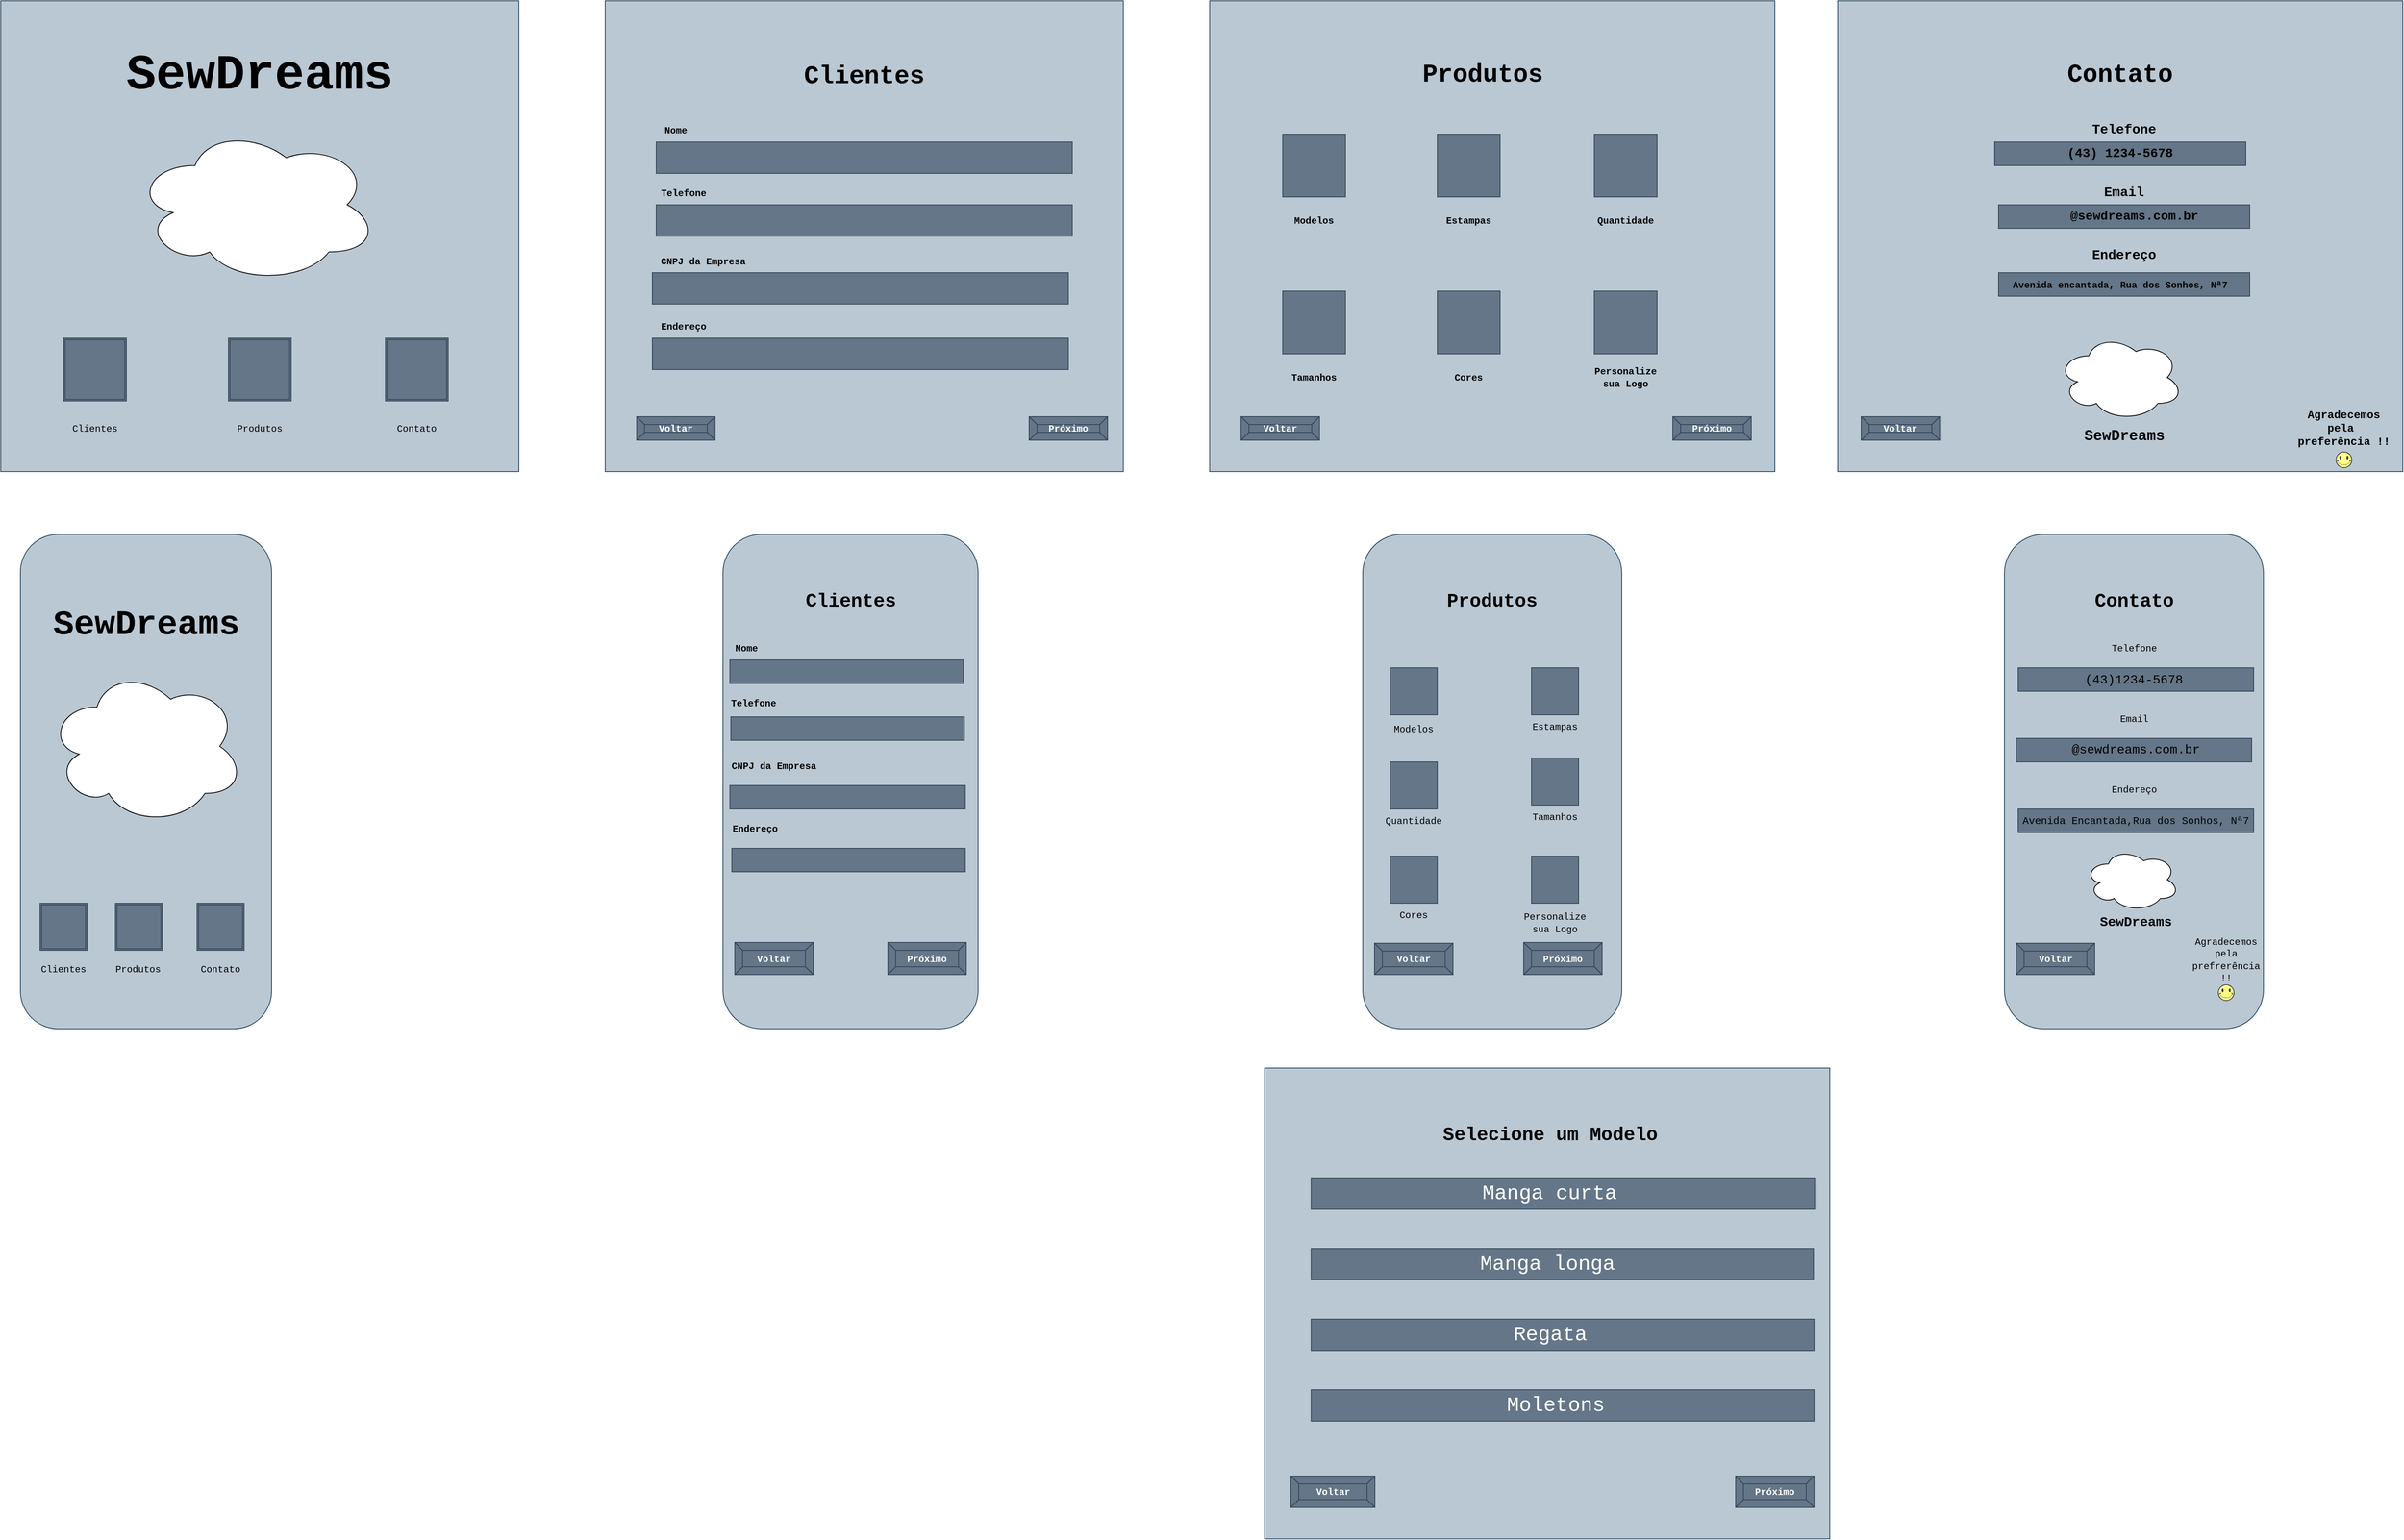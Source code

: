 <mxfile version="24.4.13" type="device">
  <diagram id="V2Eki8lrsAq_mwwm4eWt" name="Página-1">
    <mxGraphModel dx="1434" dy="772" grid="1" gridSize="10" guides="1" tooltips="1" connect="1" arrows="1" fold="1" page="1" pageScale="1" pageWidth="827" pageHeight="1169" math="0" shadow="0">
      <root>
        <mxCell id="0" />
        <mxCell id="1" parent="0" />
        <mxCell id="AgfTuFufSc-NYEQd6qqG-1" value="" style="rounded=0;whiteSpace=wrap;html=1;direction=south;fillColor=#bac8d3;strokeColor=#23445d;" parent="1" vertex="1">
          <mxGeometry x="180" width="660" height="600" as="geometry" />
        </mxCell>
        <mxCell id="AgfTuFufSc-NYEQd6qqG-2" value="" style="shape=ext;double=1;whiteSpace=wrap;html=1;aspect=fixed;fillColor=#647687;strokeColor=#314354;fontColor=#ffffff;" parent="1" vertex="1">
          <mxGeometry x="260" y="430" width="80" height="80" as="geometry" />
        </mxCell>
        <mxCell id="AgfTuFufSc-NYEQd6qqG-3" value="" style="shape=ext;double=1;whiteSpace=wrap;html=1;aspect=fixed;fillColor=#647687;strokeColor=#314354;fontColor=#ffffff;" parent="1" vertex="1">
          <mxGeometry x="470" y="430" width="80" height="80" as="geometry" />
        </mxCell>
        <mxCell id="AgfTuFufSc-NYEQd6qqG-4" value="" style="shape=ext;double=1;whiteSpace=wrap;html=1;aspect=fixed;fillColor=#647687;strokeColor=#314354;fontColor=#ffffff;" parent="1" vertex="1">
          <mxGeometry x="670" y="430" width="80" height="80" as="geometry" />
        </mxCell>
        <mxCell id="AgfTuFufSc-NYEQd6qqG-6" value="" style="shape=image;html=1;verticalLabelPosition=bottom;verticalAlign=top;imageAspect=0;image=https://cdn-icons-png.flaticon.com/128/7223/7223258.png;" parent="1" vertex="1">
          <mxGeometry x="680" y="455" width="60" height="60" as="geometry" />
        </mxCell>
        <mxCell id="AgfTuFufSc-NYEQd6qqG-8" value="" style="shape=image;html=1;verticalLabelPosition=bottom;verticalAlign=top;imageAspect=0;image=https://cdn-icons-png.flaticon.com/128/2917/2917668.png;" parent="1" vertex="1">
          <mxGeometry x="480" y="460" width="60" height="60" as="geometry" />
        </mxCell>
        <mxCell id="AgfTuFufSc-NYEQd6qqG-10" value="" style="shape=image;html=1;verticalLabelPosition=bottom;verticalAlign=top;imageAspect=0;image=https://cdn-icons-png.flaticon.com/128/3239/3239147.png;" parent="1" vertex="1">
          <mxGeometry x="270" y="450" width="60" height="60" as="geometry" />
        </mxCell>
        <mxCell id="AgfTuFufSc-NYEQd6qqG-13" value="" style="ellipse;shape=cloud;whiteSpace=wrap;html=1;" parent="1" vertex="1">
          <mxGeometry x="350" y="160" width="310" height="200" as="geometry" />
        </mxCell>
        <mxCell id="AgfTuFufSc-NYEQd6qqG-15" value="" style="shape=image;html=1;verticalLabelPosition=bottom;verticalAlign=top;imageAspect=0;image=https://cdn-icons-png.flaticon.com/128/4424/4424430.png;" parent="1" vertex="1">
          <mxGeometry x="470" y="225" width="80" height="70" as="geometry" />
        </mxCell>
        <mxCell id="AgfTuFufSc-NYEQd6qqG-16" value="&lt;font face=&quot;Courier New&quot;&gt;Contato&lt;/font&gt;" style="text;html=1;align=center;verticalAlign=middle;whiteSpace=wrap;rounded=0;" parent="1" vertex="1">
          <mxGeometry x="680" y="530" width="60" height="30" as="geometry" />
        </mxCell>
        <mxCell id="AgfTuFufSc-NYEQd6qqG-17" value="&lt;font face=&quot;Courier New&quot;&gt;Produtos&lt;/font&gt;" style="text;html=1;align=center;verticalAlign=middle;whiteSpace=wrap;rounded=0;" parent="1" vertex="1">
          <mxGeometry x="480" y="530" width="60" height="30" as="geometry" />
        </mxCell>
        <mxCell id="AgfTuFufSc-NYEQd6qqG-18" value="&lt;font face=&quot;Courier New&quot;&gt;Clientes&lt;/font&gt;" style="text;html=1;align=center;verticalAlign=middle;whiteSpace=wrap;rounded=0;" parent="1" vertex="1">
          <mxGeometry x="270" y="530" width="60" height="30" as="geometry" />
        </mxCell>
        <mxCell id="AgfTuFufSc-NYEQd6qqG-19" value="SewDreams" style="text;html=1;align=center;verticalAlign=middle;whiteSpace=wrap;rounded=0;fontFamily=Courier New;fontSize=63;fontStyle=1" parent="1" vertex="1">
          <mxGeometry x="205" y="60" width="610" height="70" as="geometry" />
        </mxCell>
        <mxCell id="AgfTuFufSc-NYEQd6qqG-20" value="&lt;h1&gt;&lt;br&gt;&lt;/h1&gt;" style="rounded=0;whiteSpace=wrap;html=1;direction=south;fillColor=#bac8d3;strokeColor=#23445d;" parent="1" vertex="1">
          <mxGeometry x="950" width="660" height="600" as="geometry" />
        </mxCell>
        <mxCell id="AgfTuFufSc-NYEQd6qqG-21" value="&lt;font face=&quot;Courier New&quot; style=&quot;font-size: 32px;&quot;&gt;&lt;span style=&quot;font-size: 32px;&quot;&gt;&lt;span style=&quot;font-size: 32px;&quot;&gt;Clientes&lt;/span&gt;&lt;/span&gt;&lt;/font&gt;" style="text;html=1;align=center;verticalAlign=middle;whiteSpace=wrap;rounded=0;fontSize=32;fontStyle=1" parent="1" vertex="1">
          <mxGeometry x="1090" y="80" width="380" height="30" as="geometry" />
        </mxCell>
        <mxCell id="AgfTuFufSc-NYEQd6qqG-24" value="" style="rounded=0;whiteSpace=wrap;html=1;fillColor=#647687;fontColor=#ffffff;strokeColor=#314354;" parent="1" vertex="1">
          <mxGeometry x="1015" y="180" width="530" height="40" as="geometry" />
        </mxCell>
        <mxCell id="AgfTuFufSc-NYEQd6qqG-25" value="" style="rounded=0;whiteSpace=wrap;html=1;fillColor=#647687;fontColor=#ffffff;strokeColor=#314354;" parent="1" vertex="1">
          <mxGeometry x="1015" y="260" width="530" height="40" as="geometry" />
        </mxCell>
        <mxCell id="AgfTuFufSc-NYEQd6qqG-26" value="" style="rounded=0;whiteSpace=wrap;html=1;fillColor=#647687;fontColor=#ffffff;strokeColor=#314354;" parent="1" vertex="1">
          <mxGeometry x="1010" y="346.5" width="530" height="40" as="geometry" />
        </mxCell>
        <mxCell id="AgfTuFufSc-NYEQd6qqG-27" value="" style="rounded=0;whiteSpace=wrap;html=1;direction=south;fillColor=#bac8d3;strokeColor=#23445d;" parent="1" vertex="1">
          <mxGeometry x="1720" width="720" height="600" as="geometry" />
        </mxCell>
        <mxCell id="AgfTuFufSc-NYEQd6qqG-28" value="&lt;h1&gt;&lt;font style=&quot;font-size: 32px;&quot; face=&quot;Courier New&quot;&gt;Produtos&lt;/font&gt;&lt;/h1&gt;" style="text;html=1;align=center;verticalAlign=middle;whiteSpace=wrap;rounded=0;" parent="1" vertex="1">
          <mxGeometry x="1893" y="80" width="350" height="30" as="geometry" />
        </mxCell>
        <mxCell id="AgfTuFufSc-NYEQd6qqG-29" value="" style="whiteSpace=wrap;html=1;aspect=fixed;fillColor=#647687;fontColor=#ffffff;strokeColor=#314354;" parent="1" vertex="1">
          <mxGeometry x="1813" y="170" width="80" height="80" as="geometry" />
        </mxCell>
        <mxCell id="AgfTuFufSc-NYEQd6qqG-30" value="" style="whiteSpace=wrap;html=1;aspect=fixed;fillColor=#647687;fontColor=#ffffff;strokeColor=#314354;" parent="1" vertex="1">
          <mxGeometry x="2010" y="170" width="80" height="80" as="geometry" />
        </mxCell>
        <mxCell id="AgfTuFufSc-NYEQd6qqG-31" value="" style="whiteSpace=wrap;html=1;aspect=fixed;fillColor=#647687;fontColor=#ffffff;strokeColor=#314354;" parent="1" vertex="1">
          <mxGeometry x="2210" y="170" width="80" height="80" as="geometry" />
        </mxCell>
        <mxCell id="AgfTuFufSc-NYEQd6qqG-32" value="" style="whiteSpace=wrap;html=1;aspect=fixed;fillColor=#647687;fontColor=#ffffff;strokeColor=#314354;" parent="1" vertex="1">
          <mxGeometry x="1813" y="370" width="80" height="80" as="geometry" />
        </mxCell>
        <mxCell id="AgfTuFufSc-NYEQd6qqG-33" value="" style="whiteSpace=wrap;html=1;aspect=fixed;fillColor=#647687;fontColor=#ffffff;strokeColor=#314354;" parent="1" vertex="1">
          <mxGeometry x="2010" y="370" width="80" height="80" as="geometry" />
        </mxCell>
        <mxCell id="AgfTuFufSc-NYEQd6qqG-34" value="" style="whiteSpace=wrap;html=1;aspect=fixed;fillColor=#647687;fontColor=#ffffff;strokeColor=#314354;" parent="1" vertex="1">
          <mxGeometry x="2210" y="370" width="80" height="80" as="geometry" />
        </mxCell>
        <mxCell id="AgfTuFufSc-NYEQd6qqG-38" style="edgeStyle=orthogonalEdgeStyle;rounded=0;orthogonalLoop=1;jettySize=auto;html=1;exitX=1;exitY=0.5;exitDx=0;exitDy=0;" parent="1" source="AgfTuFufSc-NYEQd6qqG-27" target="AgfTuFufSc-NYEQd6qqG-27" edge="1">
          <mxGeometry relative="1" as="geometry" />
        </mxCell>
        <mxCell id="AgfTuFufSc-NYEQd6qqG-39" value="" style="rounded=0;whiteSpace=wrap;html=1;direction=south;fillColor=#bac8d3;strokeColor=#23445d;fontFamily=Courier New;fontStyle=1" parent="1" vertex="1">
          <mxGeometry x="2520" width="720" height="600" as="geometry" />
        </mxCell>
        <mxCell id="AgfTuFufSc-NYEQd6qqG-40" value="&lt;b&gt;&lt;font style=&quot;font-size: 32px;&quot;&gt;Contato&lt;/font&gt;&lt;/b&gt;" style="text;html=1;align=center;verticalAlign=middle;whiteSpace=wrap;rounded=0;fontFamily=Courier New;" parent="1" vertex="1">
          <mxGeometry x="2755" y="80" width="250" height="30" as="geometry" />
        </mxCell>
        <mxCell id="AgfTuFufSc-NYEQd6qqG-41" value="&lt;font face=&quot;Courier New&quot;&gt;&lt;b&gt;Voltar&lt;/b&gt;&lt;/font&gt;" style="labelPosition=center;verticalLabelPosition=middle;align=center;html=1;shape=mxgraph.basic.button;dx=10;whiteSpace=wrap;fillColor=#647687;fontColor=#ffffff;strokeColor=#314354;" parent="1" vertex="1">
          <mxGeometry x="1760" y="530" width="100" height="30" as="geometry" />
        </mxCell>
        <mxCell id="AgfTuFufSc-NYEQd6qqG-42" value="&lt;font face=&quot;Courier New&quot;&gt;&lt;b&gt;Próximo&lt;/b&gt;&lt;/font&gt;" style="labelPosition=center;verticalLabelPosition=middle;align=center;html=1;shape=mxgraph.basic.button;dx=10;whiteSpace=wrap;fillColor=#647687;strokeColor=#314354;fontColor=#ffffff;" parent="1" vertex="1">
          <mxGeometry x="2310" y="530" width="100" height="30" as="geometry" />
        </mxCell>
        <mxCell id="AgfTuFufSc-NYEQd6qqG-43" value="&lt;font face=&quot;Courier New&quot;&gt;&lt;b&gt;Próximo&lt;/b&gt;&lt;/font&gt;" style="labelPosition=center;verticalLabelPosition=middle;align=center;html=1;shape=mxgraph.basic.button;dx=10;whiteSpace=wrap;fillColor=#647687;fontColor=#ffffff;strokeColor=#314354;" parent="1" vertex="1">
          <mxGeometry x="1490" y="530" width="100" height="30" as="geometry" />
        </mxCell>
        <mxCell id="AgfTuFufSc-NYEQd6qqG-44" value="&lt;font face=&quot;Courier New&quot;&gt;&lt;b&gt;Voltar&lt;/b&gt;&lt;/font&gt;" style="labelPosition=center;verticalLabelPosition=middle;align=center;html=1;shape=mxgraph.basic.button;dx=10;whiteSpace=wrap;fillColor=#647687;fontColor=#ffffff;strokeColor=#314354;" parent="1" vertex="1">
          <mxGeometry x="990" y="530" width="100" height="30" as="geometry" />
        </mxCell>
        <mxCell id="AgfTuFufSc-NYEQd6qqG-45" value="&lt;font face=&quot;Courier New&quot;&gt;&lt;b&gt;Voltar&lt;/b&gt;&lt;/font&gt;" style="labelPosition=center;verticalLabelPosition=middle;align=center;html=1;shape=mxgraph.basic.button;dx=10;whiteSpace=wrap;fillColor=#647687;fontColor=#ffffff;strokeColor=#314354;" parent="1" vertex="1">
          <mxGeometry x="2550" y="530" width="100" height="30" as="geometry" />
        </mxCell>
        <mxCell id="AgfTuFufSc-NYEQd6qqG-50" value="&lt;font size=&quot;1&quot; face=&quot;Courier New&quot;&gt;&lt;b style=&quot;font-size: 17px;&quot;&gt;Email&lt;/b&gt;&lt;/font&gt;" style="text;html=1;align=center;verticalAlign=middle;whiteSpace=wrap;rounded=0;" parent="1" vertex="1">
          <mxGeometry x="2855" y="230" width="60" height="30" as="geometry" />
        </mxCell>
        <mxCell id="AgfTuFufSc-NYEQd6qqG-53" value="" style="verticalLabelPosition=bottom;verticalAlign=top;html=1;shape=mxgraph.basic.rect;fillColor2=none;strokeWidth=1;size=20;indent=5;fillColor=#647687;fontColor=#ffffff;strokeColor=#314354;" parent="1" vertex="1">
          <mxGeometry x="2720" y="180" width="320" height="30" as="geometry" />
        </mxCell>
        <mxCell id="AgfTuFufSc-NYEQd6qqG-54" value="&lt;font face=&quot;Courier New&quot; style=&quot;font-size: 16px;&quot;&gt;&lt;b&gt;(43) 1234-5678&lt;/b&gt;&lt;/font&gt;" style="text;html=1;align=center;verticalAlign=middle;whiteSpace=wrap;rounded=0;" parent="1" vertex="1">
          <mxGeometry x="2720" y="180" width="320" height="30" as="geometry" />
        </mxCell>
        <mxCell id="AgfTuFufSc-NYEQd6qqG-55" value="" style="verticalLabelPosition=bottom;verticalAlign=top;html=1;shape=mxgraph.basic.rect;fillColor2=none;strokeWidth=1;size=20;indent=5;fillColor=#647687;fontColor=#ffffff;strokeColor=#314354;" parent="1" vertex="1">
          <mxGeometry x="2725" y="260" width="320" height="30" as="geometry" />
        </mxCell>
        <mxCell id="AgfTuFufSc-NYEQd6qqG-56" value="&lt;font color=&quot;#030303&quot; style=&quot;font-size: 16px;&quot; face=&quot;Courier New&quot;&gt;&lt;b&gt;@sewdreams.com.br&lt;/b&gt;&lt;/font&gt;" style="text;html=1;align=center;verticalAlign=middle;whiteSpace=wrap;rounded=0;" parent="1" vertex="1">
          <mxGeometry x="2852.5" y="260" width="90" height="30" as="geometry" />
        </mxCell>
        <mxCell id="9omwzjIVflfiaItljNFr-4" value="&lt;font face=&quot;Courier New&quot;&gt;&lt;b&gt;Nome&lt;/b&gt;&lt;/font&gt;" style="text;html=1;align=center;verticalAlign=middle;whiteSpace=wrap;rounded=0;" parent="1" vertex="1">
          <mxGeometry x="1010" y="150" width="60" height="30" as="geometry" />
        </mxCell>
        <mxCell id="9omwzjIVflfiaItljNFr-5" value="&lt;font face=&quot;Courier New&quot;&gt;&lt;b&gt;Telefone&lt;/b&gt;&lt;/font&gt;" style="text;html=1;align=center;verticalAlign=middle;whiteSpace=wrap;rounded=0;" parent="1" vertex="1">
          <mxGeometry x="1020" y="230" width="60" height="30" as="geometry" />
        </mxCell>
        <mxCell id="9omwzjIVflfiaItljNFr-7" value="&lt;font face=&quot;Courier New&quot;&gt;&lt;b&gt;Modelos&lt;/b&gt;&lt;/font&gt;" style="text;html=1;align=center;verticalAlign=middle;whiteSpace=wrap;rounded=0;" parent="1" vertex="1">
          <mxGeometry x="1823" y="265" width="60" height="30" as="geometry" />
        </mxCell>
        <mxCell id="9omwzjIVflfiaItljNFr-8" value="&lt;font face=&quot;Courier New&quot;&gt;&lt;b&gt;Estampas&lt;/b&gt;&lt;/font&gt;" style="text;html=1;align=center;verticalAlign=middle;whiteSpace=wrap;rounded=0;" parent="1" vertex="1">
          <mxGeometry x="2020" y="265" width="60" height="30" as="geometry" />
        </mxCell>
        <mxCell id="9omwzjIVflfiaItljNFr-9" value="&lt;font face=&quot;Courier New&quot;&gt;&lt;b&gt;Tamanhos&lt;/b&gt;&lt;/font&gt;" style="text;html=1;align=center;verticalAlign=middle;whiteSpace=wrap;rounded=0;" parent="1" vertex="1">
          <mxGeometry x="1823" y="465" width="60" height="30" as="geometry" />
        </mxCell>
        <mxCell id="9omwzjIVflfiaItljNFr-10" value="&lt;font face=&quot;Courier New&quot;&gt;&lt;b&gt;Cores&lt;/b&gt;&lt;/font&gt;" style="text;html=1;align=center;verticalAlign=middle;whiteSpace=wrap;rounded=0;" parent="1" vertex="1">
          <mxGeometry x="2020" y="465" width="60" height="30" as="geometry" />
        </mxCell>
        <mxCell id="9omwzjIVflfiaItljNFr-11" value="&lt;font face=&quot;Courier New&quot;&gt;&lt;b&gt;Quantidade&lt;/b&gt;&lt;/font&gt;" style="text;html=1;align=center;verticalAlign=middle;whiteSpace=wrap;rounded=0;" parent="1" vertex="1">
          <mxGeometry x="2220" y="265" width="60" height="30" as="geometry" />
        </mxCell>
        <mxCell id="9omwzjIVflfiaItljNFr-12" value="&lt;font face=&quot;Courier New&quot;&gt;&lt;b&gt;Personalize sua Logo&lt;/b&gt;&lt;/font&gt;" style="text;html=1;align=center;verticalAlign=middle;whiteSpace=wrap;rounded=0;" parent="1" vertex="1">
          <mxGeometry x="2220" y="465" width="60" height="30" as="geometry" />
        </mxCell>
        <mxCell id="9omwzjIVflfiaItljNFr-13" value="&lt;font face=&quot;Courier New&quot;&gt;&lt;b&gt;CNPJ da Empresa&lt;/b&gt;&lt;/font&gt;" style="text;html=1;align=center;verticalAlign=middle;whiteSpace=wrap;rounded=0;" parent="1" vertex="1">
          <mxGeometry x="990" y="316.5" width="170" height="30" as="geometry" />
        </mxCell>
        <mxCell id="9omwzjIVflfiaItljNFr-15" value="" style="ellipse;shape=cloud;whiteSpace=wrap;html=1;" parent="1" vertex="1">
          <mxGeometry x="2800" y="425" width="160" height="110" as="geometry" />
        </mxCell>
        <mxCell id="9omwzjIVflfiaItljNFr-16" value="" style="shape=image;html=1;verticalLabelPosition=bottom;verticalAlign=top;imageAspect=0;image=https://cdn-icons-png.flaticon.com/128/4424/4424430.png;" parent="1" vertex="1">
          <mxGeometry x="2857.5" y="455" width="50" height="50" as="geometry" />
        </mxCell>
        <mxCell id="9omwzjIVflfiaItljNFr-17" value="&lt;font size=&quot;1&quot; face=&quot;Courier New&quot; style=&quot;&quot;&gt;&lt;b style=&quot;font-size: 19px;&quot;&gt;SewDreams&lt;/b&gt;&lt;/font&gt;" style="text;html=1;align=center;verticalAlign=middle;whiteSpace=wrap;rounded=0;" parent="1" vertex="1">
          <mxGeometry x="2842.5" y="540" width="85" height="30" as="geometry" />
        </mxCell>
        <mxCell id="9omwzjIVflfiaItljNFr-18" value="&lt;font size=&quot;1&quot; face=&quot;Courier New&quot;&gt;&lt;b style=&quot;font-size: 14px;&quot;&gt;Agradecemos pela&amp;nbsp; preferência !!&lt;/b&gt;&lt;/font&gt;" style="text;html=1;align=center;verticalAlign=middle;whiteSpace=wrap;rounded=0;" parent="1" vertex="1">
          <mxGeometry x="3100" y="530" width="130" height="30" as="geometry" />
        </mxCell>
        <mxCell id="9omwzjIVflfiaItljNFr-19" value="" style="shape=image;verticalLabelPosition=bottom;labelBackgroundColor=default;verticalAlign=top;aspect=fixed;imageAspect=0;image=https://cdn-icons-png.flaticon.com/128/4002/4002506.png;" parent="1" vertex="1">
          <mxGeometry x="2219" y="190" width="61" height="61" as="geometry" />
        </mxCell>
        <mxCell id="9omwzjIVflfiaItljNFr-23" value="" style="shape=image;verticalLabelPosition=bottom;labelBackgroundColor=default;verticalAlign=top;aspect=fixed;imageAspect=0;image=https://cdn-icons-png.flaticon.com/128/5294/5294796.png;" parent="1" vertex="1">
          <mxGeometry x="2215.5" y="384" width="68" height="68" as="geometry" />
        </mxCell>
        <mxCell id="9omwzjIVflfiaItljNFr-24" value="" style="shape=image;verticalLabelPosition=bottom;labelBackgroundColor=default;verticalAlign=top;aspect=fixed;imageAspect=0;image=https://cdn-icons-png.flaticon.com/128/2280/2280559.png;" parent="1" vertex="1">
          <mxGeometry x="2022" y="392" width="58" height="58" as="geometry" />
        </mxCell>
        <mxCell id="9omwzjIVflfiaItljNFr-25" value="" style="shape=image;verticalLabelPosition=bottom;labelBackgroundColor=default;verticalAlign=top;aspect=fixed;imageAspect=0;image=https://cdn-icons-png.flaticon.com/128/8996/8996654.png;" parent="1" vertex="1">
          <mxGeometry x="1820" y="386.5" width="63" height="63" as="geometry" />
        </mxCell>
        <mxCell id="9omwzjIVflfiaItljNFr-26" value="" style="shape=image;verticalLabelPosition=bottom;labelBackgroundColor=default;verticalAlign=top;aspect=fixed;imageAspect=0;image=https://cdn-icons-png.flaticon.com/128/3005/3005895.png;" parent="1" vertex="1">
          <mxGeometry x="2025" y="195" width="55" height="55" as="geometry" />
        </mxCell>
        <mxCell id="9omwzjIVflfiaItljNFr-27" value="" style="shape=image;verticalLabelPosition=bottom;labelBackgroundColor=default;verticalAlign=top;aspect=fixed;imageAspect=0;image=https://cdn-icons-png.flaticon.com/128/4029/4029200.png;" parent="1" vertex="1">
          <mxGeometry x="1823.5" y="190.5" width="59.5" height="59.5" as="geometry" />
        </mxCell>
        <mxCell id="9omwzjIVflfiaItljNFr-28" value="&lt;font face=&quot;Courier New&quot;&gt;&lt;b&gt;Endereço&lt;/b&gt;&lt;/font&gt;" style="text;html=1;align=center;verticalAlign=middle;whiteSpace=wrap;rounded=0;" parent="1" vertex="1">
          <mxGeometry x="1020" y="400" width="60" height="30" as="geometry" />
        </mxCell>
        <mxCell id="9omwzjIVflfiaItljNFr-29" value="" style="rounded=0;whiteSpace=wrap;html=1;fillColor=#647687;fontColor=#ffffff;strokeColor=#314354;" parent="1" vertex="1">
          <mxGeometry x="1010" y="430" width="530" height="40" as="geometry" />
        </mxCell>
        <mxCell id="9omwzjIVflfiaItljNFr-31" value="&lt;font size=&quot;1&quot; face=&quot;Courier New&quot;&gt;&lt;b style=&quot;font-size: 17px;&quot;&gt;Telefone&lt;/b&gt;&lt;/font&gt;" style="text;html=1;align=center;verticalAlign=middle;whiteSpace=wrap;rounded=0;" parent="1" vertex="1">
          <mxGeometry x="2855" y="150" width="60" height="30" as="geometry" />
        </mxCell>
        <mxCell id="9omwzjIVflfiaItljNFr-32" value="&lt;font size=&quot;1&quot; face=&quot;Courier New&quot;&gt;&lt;b style=&quot;font-size: 17px;&quot;&gt;Endereço&lt;/b&gt;&lt;/font&gt;" style="text;html=1;align=center;verticalAlign=middle;whiteSpace=wrap;rounded=0;" parent="1" vertex="1">
          <mxGeometry x="2855" y="310" width="60" height="30" as="geometry" />
        </mxCell>
        <mxCell id="9omwzjIVflfiaItljNFr-33" value="" style="rounded=0;whiteSpace=wrap;html=1;fillColor=#647687;fontColor=#ffffff;strokeColor=#314354;" parent="1" vertex="1">
          <mxGeometry x="2725" y="346.5" width="320" height="30" as="geometry" />
        </mxCell>
        <mxCell id="9omwzjIVflfiaItljNFr-34" value="&lt;font color=&quot;#030303&quot;&gt;&lt;font style=&quot;&quot; face=&quot;Courier New&quot;&gt;&lt;b style=&quot;&quot;&gt;Avenida encantada, Rua dos Sonhos, Nª7&lt;/b&gt;&lt;/font&gt;&lt;/font&gt;" style="text;html=1;align=center;verticalAlign=middle;whiteSpace=wrap;rounded=0;" parent="1" vertex="1">
          <mxGeometry x="2686.25" y="346.5" width="387.5" height="30" as="geometry" />
        </mxCell>
        <mxCell id="9omwzjIVflfiaItljNFr-35" value="" style="verticalLabelPosition=bottom;verticalAlign=top;html=1;shape=mxgraph.basic.smiley;fillColor=#ffff88;strokeColor=#36393d;fontSize=8;" parent="1" vertex="1">
          <mxGeometry x="3155" y="575" width="20" height="20" as="geometry" />
        </mxCell>
        <mxCell id="9omwzjIVflfiaItljNFr-38" value="" style="rounded=1;whiteSpace=wrap;html=1;direction=south;fillColor=#bac8d3;strokeColor=#23445d;" parent="1" vertex="1">
          <mxGeometry x="205" y="680" width="320" height="630" as="geometry" />
        </mxCell>
        <mxCell id="9omwzjIVflfiaItljNFr-41" value="&lt;h1 style=&quot;&quot;&gt;&lt;font style=&quot;font-size: 44px;&quot;&gt;SewDreams&lt;/font&gt;&lt;/h1&gt;" style="text;html=1;align=center;verticalAlign=middle;whiteSpace=wrap;rounded=0;fontFamily=Courier New;fontStyle=1;fontSize=13;" parent="1" vertex="1">
          <mxGeometry x="322.5" y="780" width="85" height="30" as="geometry" />
        </mxCell>
        <mxCell id="9omwzjIVflfiaItljNFr-42" value="" style="ellipse;shape=cloud;whiteSpace=wrap;html=1;" parent="1" vertex="1">
          <mxGeometry x="240" y="850" width="250" height="200" as="geometry" />
        </mxCell>
        <mxCell id="9omwzjIVflfiaItljNFr-43" value="" style="shape=image;html=1;verticalLabelPosition=bottom;verticalAlign=top;imageAspect=0;image=https://cdn-icons-png.flaticon.com/128/4424/4424430.png;" parent="1" vertex="1">
          <mxGeometry x="326" y="912.5" width="87.5" height="75" as="geometry" />
        </mxCell>
        <mxCell id="9omwzjIVflfiaItljNFr-44" value="" style="shape=ext;double=1;whiteSpace=wrap;html=1;aspect=fixed;fillColor=#647687;fontColor=#ffffff;strokeColor=#314354;" parent="1" vertex="1">
          <mxGeometry x="230" y="1150" width="60" height="60" as="geometry" />
        </mxCell>
        <mxCell id="9omwzjIVflfiaItljNFr-45" value="" style="shape=image;html=1;verticalLabelPosition=bottom;verticalAlign=top;imageAspect=0;image=https://cdn-icons-png.flaticon.com/128/3239/3239147.png;" parent="1" vertex="1">
          <mxGeometry x="235" y="1160" width="50" height="50" as="geometry" />
        </mxCell>
        <mxCell id="9omwzjIVflfiaItljNFr-46" value="" style="shape=ext;double=1;whiteSpace=wrap;html=1;aspect=fixed;fillColor=#647687;fontColor=#ffffff;strokeColor=#314354;" parent="1" vertex="1">
          <mxGeometry x="326" y="1150" width="60" height="60" as="geometry" />
        </mxCell>
        <mxCell id="9omwzjIVflfiaItljNFr-47" value="" style="shape=image;html=1;verticalLabelPosition=bottom;verticalAlign=top;imageAspect=0;image=https://cdn-icons-png.flaticon.com/128/2917/2917668.png;" parent="1" vertex="1">
          <mxGeometry x="330" y="1169" width="50" height="50" as="geometry" />
        </mxCell>
        <mxCell id="9omwzjIVflfiaItljNFr-48" value="" style="shape=ext;double=1;whiteSpace=wrap;html=1;aspect=fixed;fillColor=#647687;fontColor=#ffffff;strokeColor=#314354;" parent="1" vertex="1">
          <mxGeometry x="430" y="1150" width="60" height="60" as="geometry" />
        </mxCell>
        <mxCell id="9omwzjIVflfiaItljNFr-49" value="" style="shape=image;html=1;verticalLabelPosition=bottom;verticalAlign=top;imageAspect=0;image=https://cdn-icons-png.flaticon.com/128/7223/7223258.png;" parent="1" vertex="1">
          <mxGeometry x="437.5" y="1160" width="45" height="50" as="geometry" />
        </mxCell>
        <mxCell id="9omwzjIVflfiaItljNFr-50" value="&lt;font face=&quot;Courier New&quot;&gt;Clientes&lt;/font&gt;" style="text;html=1;align=center;verticalAlign=middle;whiteSpace=wrap;rounded=0;" parent="1" vertex="1">
          <mxGeometry x="230" y="1219" width="60" height="30" as="geometry" />
        </mxCell>
        <mxCell id="9omwzjIVflfiaItljNFr-51" value="&lt;font face=&quot;Courier New&quot;&gt;Produtos&lt;/font&gt;" style="text;html=1;align=center;verticalAlign=middle;whiteSpace=wrap;rounded=0;" parent="1" vertex="1">
          <mxGeometry x="325" y="1219" width="60" height="30" as="geometry" />
        </mxCell>
        <mxCell id="9omwzjIVflfiaItljNFr-52" value="&lt;font face=&quot;Courier New&quot;&gt;Contato&lt;/font&gt;" style="text;html=1;align=center;verticalAlign=middle;whiteSpace=wrap;rounded=0;" parent="1" vertex="1">
          <mxGeometry x="430" y="1219" width="60" height="30" as="geometry" />
        </mxCell>
        <mxCell id="q7iPZD9RiJR8RyIHpfa4-1" value="" style="rounded=1;whiteSpace=wrap;html=1;direction=south;fillColor=#bac8d3;strokeColor=#23445d;" vertex="1" parent="1">
          <mxGeometry x="1100" y="680" width="325" height="630" as="geometry" />
        </mxCell>
        <mxCell id="q7iPZD9RiJR8RyIHpfa4-2" value="&lt;h1&gt;&lt;font face=&quot;Courier New&quot;&gt;Clientes&lt;/font&gt;&lt;/h1&gt;" style="text;html=1;align=center;verticalAlign=middle;whiteSpace=wrap;rounded=0;" vertex="1" parent="1">
          <mxGeometry x="1232.5" y="750" width="60" height="30" as="geometry" />
        </mxCell>
        <mxCell id="q7iPZD9RiJR8RyIHpfa4-4" value="&lt;font face=&quot;Courier New&quot;&gt;&lt;b&gt;Nome&lt;/b&gt;&lt;/font&gt;" style="text;html=1;align=center;verticalAlign=middle;whiteSpace=wrap;rounded=0;" vertex="1" parent="1">
          <mxGeometry x="1100" y="810" width="60" height="30" as="geometry" />
        </mxCell>
        <mxCell id="q7iPZD9RiJR8RyIHpfa4-5" value="" style="rounded=0;whiteSpace=wrap;html=1;fillColor=#647687;fontColor=#ffffff;strokeColor=#314354;" vertex="1" parent="1">
          <mxGeometry x="1108.75" y="840" width="297.5" height="30" as="geometry" />
        </mxCell>
        <mxCell id="q7iPZD9RiJR8RyIHpfa4-6" value="&lt;font face=&quot;Courier New&quot;&gt;&lt;b&gt;Telefone&lt;/b&gt;&lt;/font&gt;" style="text;html=1;align=center;verticalAlign=middle;whiteSpace=wrap;rounded=0;" vertex="1" parent="1">
          <mxGeometry x="1108.75" y="880" width="60" height="30" as="geometry" />
        </mxCell>
        <mxCell id="q7iPZD9RiJR8RyIHpfa4-7" value="" style="rounded=0;whiteSpace=wrap;html=1;fillColor=#647687;fontColor=#ffffff;strokeColor=#314354;" vertex="1" parent="1">
          <mxGeometry x="1110" y="912.5" width="297.5" height="30" as="geometry" />
        </mxCell>
        <mxCell id="q7iPZD9RiJR8RyIHpfa4-8" value="&lt;font face=&quot;Courier New&quot;&gt;CNPJ da Empresa&lt;/font&gt;" style="text;html=1;align=center;verticalAlign=middle;whiteSpace=wrap;rounded=0;fontStyle=1" vertex="1" parent="1">
          <mxGeometry x="1100" y="960" width="130" height="30" as="geometry" />
        </mxCell>
        <mxCell id="q7iPZD9RiJR8RyIHpfa4-9" value="" style="rounded=0;whiteSpace=wrap;html=1;fillColor=#647687;fontColor=#ffffff;strokeColor=#314354;" vertex="1" parent="1">
          <mxGeometry x="1108.75" y="1000" width="300" height="30" as="geometry" />
        </mxCell>
        <mxCell id="q7iPZD9RiJR8RyIHpfa4-10" value="" style="rounded=0;whiteSpace=wrap;html=1;fillColor=#647687;fontColor=#ffffff;strokeColor=#314354;" vertex="1" parent="1">
          <mxGeometry x="1111.25" y="1080" width="297.5" height="30" as="geometry" />
        </mxCell>
        <mxCell id="q7iPZD9RiJR8RyIHpfa4-11" value="&lt;font face=&quot;Courier New&quot;&gt;&lt;b&gt;Endereço&lt;/b&gt;&lt;/font&gt;" style="text;html=1;align=center;verticalAlign=middle;whiteSpace=wrap;rounded=0;" vertex="1" parent="1">
          <mxGeometry x="1111.25" y="1040" width="60" height="30" as="geometry" />
        </mxCell>
        <mxCell id="q7iPZD9RiJR8RyIHpfa4-12" value="&lt;font face=&quot;Courier New&quot;&gt;&lt;b&gt;Voltar&lt;/b&gt;&lt;/font&gt;" style="labelPosition=center;verticalLabelPosition=middle;align=center;html=1;shape=mxgraph.basic.button;dx=10;whiteSpace=wrap;fillColor=#647687;fontColor=#ffffff;strokeColor=#314354;" vertex="1" parent="1">
          <mxGeometry x="1115" y="1200" width="100" height="41" as="geometry" />
        </mxCell>
        <mxCell id="q7iPZD9RiJR8RyIHpfa4-13" value="&lt;font face=&quot;Courier New&quot;&gt;&lt;b&gt;Próximo&lt;/b&gt;&lt;/font&gt;" style="labelPosition=center;verticalLabelPosition=middle;align=center;html=1;shape=mxgraph.basic.button;dx=10;whiteSpace=wrap;fillColor=#647687;fontColor=#ffffff;strokeColor=#314354;" vertex="1" parent="1">
          <mxGeometry x="1310" y="1200" width="100" height="41" as="geometry" />
        </mxCell>
        <mxCell id="q7iPZD9RiJR8RyIHpfa4-14" value="" style="rounded=1;whiteSpace=wrap;html=1;direction=south;fillColor=#bac8d3;strokeColor=#23445d;" vertex="1" parent="1">
          <mxGeometry x="1915" y="680" width="330" height="630" as="geometry" />
        </mxCell>
        <mxCell id="q7iPZD9RiJR8RyIHpfa4-15" value="&lt;h1&gt;&lt;font face=&quot;Courier New&quot;&gt;Produtos&lt;/font&gt;&lt;/h1&gt;" style="text;html=1;align=center;verticalAlign=middle;whiteSpace=wrap;rounded=0;" vertex="1" parent="1">
          <mxGeometry x="2050" y="750" width="60" height="30" as="geometry" />
        </mxCell>
        <mxCell id="q7iPZD9RiJR8RyIHpfa4-16" value="" style="whiteSpace=wrap;html=1;aspect=fixed;fillColor=#647687;fontColor=#ffffff;strokeColor=#314354;" vertex="1" parent="1">
          <mxGeometry x="1950" y="850" width="60" height="60" as="geometry" />
        </mxCell>
        <mxCell id="q7iPZD9RiJR8RyIHpfa4-17" value="" style="whiteSpace=wrap;html=1;aspect=fixed;fillColor=#647687;fontColor=#ffffff;strokeColor=#314354;" vertex="1" parent="1">
          <mxGeometry x="2130" y="850" width="60" height="60" as="geometry" />
        </mxCell>
        <mxCell id="q7iPZD9RiJR8RyIHpfa4-18" value="" style="whiteSpace=wrap;html=1;aspect=fixed;fillColor=#647687;fontColor=#ffffff;strokeColor=#314354;" vertex="1" parent="1">
          <mxGeometry x="1950" y="970" width="60" height="60" as="geometry" />
        </mxCell>
        <mxCell id="q7iPZD9RiJR8RyIHpfa4-19" value="" style="whiteSpace=wrap;html=1;aspect=fixed;fillColor=#647687;fontColor=#ffffff;strokeColor=#314354;" vertex="1" parent="1">
          <mxGeometry x="2130" y="965" width="60" height="60" as="geometry" />
        </mxCell>
        <mxCell id="q7iPZD9RiJR8RyIHpfa4-20" value="" style="whiteSpace=wrap;html=1;aspect=fixed;fillColor=#647687;fontColor=#ffffff;strokeColor=#314354;" vertex="1" parent="1">
          <mxGeometry x="1950" y="1090" width="60" height="60" as="geometry" />
        </mxCell>
        <mxCell id="q7iPZD9RiJR8RyIHpfa4-21" value="" style="whiteSpace=wrap;html=1;aspect=fixed;fillColor=#647687;fontColor=#ffffff;strokeColor=#314354;" vertex="1" parent="1">
          <mxGeometry x="2130" y="1090" width="60" height="60" as="geometry" />
        </mxCell>
        <mxCell id="q7iPZD9RiJR8RyIHpfa4-22" value="&lt;font face=&quot;Courier New&quot;&gt;&lt;b&gt;Voltar&lt;/b&gt;&lt;/font&gt;" style="labelPosition=center;verticalLabelPosition=middle;align=center;html=1;shape=mxgraph.basic.button;dx=10;whiteSpace=wrap;fillColor=#647687;fontColor=#ffffff;strokeColor=#314354;" vertex="1" parent="1">
          <mxGeometry x="1930" y="1201" width="100" height="40" as="geometry" />
        </mxCell>
        <mxCell id="q7iPZD9RiJR8RyIHpfa4-23" value="&lt;font face=&quot;Courier New&quot;&gt;&lt;b&gt;Próximo&lt;/b&gt;&lt;/font&gt;" style="labelPosition=center;verticalLabelPosition=middle;align=center;html=1;shape=mxgraph.basic.button;dx=10;whiteSpace=wrap;fillColor=#647687;fontColor=#ffffff;strokeColor=#314354;" vertex="1" parent="1">
          <mxGeometry x="2120" y="1200" width="100" height="41" as="geometry" />
        </mxCell>
        <mxCell id="q7iPZD9RiJR8RyIHpfa4-24" value="&lt;font face=&quot;Courier New&quot;&gt;Modelos&lt;/font&gt;" style="text;html=1;align=center;verticalAlign=middle;whiteSpace=wrap;rounded=0;" vertex="1" parent="1">
          <mxGeometry x="1950" y="912.5" width="60" height="30" as="geometry" />
        </mxCell>
        <mxCell id="q7iPZD9RiJR8RyIHpfa4-25" value="&lt;font face=&quot;Courier New&quot;&gt;Estampas&lt;/font&gt;" style="text;html=1;align=center;verticalAlign=middle;whiteSpace=wrap;rounded=0;" vertex="1" parent="1">
          <mxGeometry x="2130" y="910" width="60" height="30" as="geometry" />
        </mxCell>
        <mxCell id="q7iPZD9RiJR8RyIHpfa4-26" value="&lt;font face=&quot;Courier New&quot;&gt;Quantidade&lt;/font&gt;" style="text;html=1;align=center;verticalAlign=middle;whiteSpace=wrap;rounded=0;" vertex="1" parent="1">
          <mxGeometry x="1950" y="1030" width="60" height="30" as="geometry" />
        </mxCell>
        <mxCell id="q7iPZD9RiJR8RyIHpfa4-27" value="&lt;font face=&quot;Courier New&quot;&gt;Tamanhos&lt;/font&gt;" style="text;html=1;align=center;verticalAlign=middle;whiteSpace=wrap;rounded=0;" vertex="1" parent="1">
          <mxGeometry x="2130" y="1025" width="60" height="30" as="geometry" />
        </mxCell>
        <mxCell id="q7iPZD9RiJR8RyIHpfa4-28" value="&lt;font face=&quot;Courier New&quot;&gt;Cores&lt;/font&gt;" style="text;html=1;align=center;verticalAlign=middle;whiteSpace=wrap;rounded=0;" vertex="1" parent="1">
          <mxGeometry x="1950" y="1150" width="60" height="30" as="geometry" />
        </mxCell>
        <mxCell id="q7iPZD9RiJR8RyIHpfa4-29" value="&lt;font face=&quot;Courier New&quot;&gt;Personalize sua Logo&lt;/font&gt;" style="text;html=1;align=center;verticalAlign=middle;whiteSpace=wrap;rounded=0;" vertex="1" parent="1">
          <mxGeometry x="2130" y="1160" width="60" height="30" as="geometry" />
        </mxCell>
        <mxCell id="q7iPZD9RiJR8RyIHpfa4-30" value="" style="shape=image;verticalLabelPosition=bottom;labelBackgroundColor=default;verticalAlign=top;aspect=fixed;imageAspect=0;image=https://cdn-icons-png.flaticon.com/128/4029/4029200.png;" vertex="1" parent="1">
          <mxGeometry x="1960" y="870" width="40" height="40" as="geometry" />
        </mxCell>
        <mxCell id="q7iPZD9RiJR8RyIHpfa4-31" value="" style="shape=image;verticalLabelPosition=bottom;labelBackgroundColor=default;verticalAlign=top;aspect=fixed;imageAspect=0;image=https://cdn-icons-png.flaticon.com/128/3005/3005895.png;" vertex="1" parent="1">
          <mxGeometry x="2140" y="870" width="40" height="40" as="geometry" />
        </mxCell>
        <mxCell id="q7iPZD9RiJR8RyIHpfa4-32" value="" style="shape=image;verticalLabelPosition=bottom;labelBackgroundColor=default;verticalAlign=top;aspect=fixed;imageAspect=0;image=https://cdn-icons-png.flaticon.com/128/4002/4002506.png;" vertex="1" parent="1">
          <mxGeometry x="1958.5" y="987" width="43" height="43" as="geometry" />
        </mxCell>
        <mxCell id="q7iPZD9RiJR8RyIHpfa4-33" value="" style="shape=image;verticalLabelPosition=bottom;labelBackgroundColor=default;verticalAlign=top;aspect=fixed;imageAspect=0;image=https://cdn-icons-png.flaticon.com/128/8996/8996654.png;" vertex="1" parent="1">
          <mxGeometry x="2136.5" y="976.5" width="47" height="47" as="geometry" />
        </mxCell>
        <mxCell id="q7iPZD9RiJR8RyIHpfa4-34" value="" style="shape=image;verticalLabelPosition=bottom;labelBackgroundColor=default;verticalAlign=top;aspect=fixed;imageAspect=0;image=https://cdn-icons-png.flaticon.com/128/2280/2280559.png;" vertex="1" parent="1">
          <mxGeometry x="1957.5" y="1106" width="44" height="44" as="geometry" />
        </mxCell>
        <mxCell id="q7iPZD9RiJR8RyIHpfa4-35" value="" style="shape=image;verticalLabelPosition=bottom;labelBackgroundColor=default;verticalAlign=top;aspect=fixed;imageAspect=0;image=https://cdn-icons-png.flaticon.com/128/5294/5294796.png;" vertex="1" parent="1">
          <mxGeometry x="2136.5" y="1100.5" width="49.5" height="49.5" as="geometry" />
        </mxCell>
        <mxCell id="q7iPZD9RiJR8RyIHpfa4-36" value="" style="rounded=1;whiteSpace=wrap;html=1;direction=south;fillColor=#bac8d3;strokeColor=#23445d;" vertex="1" parent="1">
          <mxGeometry x="2732.5" y="680" width="330" height="630" as="geometry" />
        </mxCell>
        <mxCell id="q7iPZD9RiJR8RyIHpfa4-37" value="&lt;h1&gt;&lt;font face=&quot;Courier New&quot;&gt;Contato&lt;/font&gt;&lt;/h1&gt;" style="text;html=1;align=center;verticalAlign=middle;whiteSpace=wrap;rounded=0;" vertex="1" parent="1">
          <mxGeometry x="2867.5" y="750" width="60" height="30" as="geometry" />
        </mxCell>
        <mxCell id="q7iPZD9RiJR8RyIHpfa4-38" value="&lt;font face=&quot;Courier New&quot;&gt;Telefone&lt;/font&gt;" style="text;html=1;align=center;verticalAlign=middle;whiteSpace=wrap;rounded=0;" vertex="1" parent="1">
          <mxGeometry x="2867.5" y="810" width="60" height="30" as="geometry" />
        </mxCell>
        <mxCell id="q7iPZD9RiJR8RyIHpfa4-39" value="" style="rounded=0;whiteSpace=wrap;html=1;fillColor=#647687;fontColor=#ffffff;strokeColor=#314354;" vertex="1" parent="1">
          <mxGeometry x="2750" y="850" width="300" height="30" as="geometry" />
        </mxCell>
        <mxCell id="q7iPZD9RiJR8RyIHpfa4-40" value="&lt;font face=&quot;Courier New&quot;&gt;Email&lt;/font&gt;" style="text;html=1;align=center;verticalAlign=middle;whiteSpace=wrap;rounded=0;" vertex="1" parent="1">
          <mxGeometry x="2867.5" y="900" width="60" height="30" as="geometry" />
        </mxCell>
        <mxCell id="q7iPZD9RiJR8RyIHpfa4-41" value="" style="rounded=0;whiteSpace=wrap;html=1;fillColor=#647687;fontColor=#ffffff;strokeColor=#314354;" vertex="1" parent="1">
          <mxGeometry x="2747.5" y="940" width="300" height="30" as="geometry" />
        </mxCell>
        <mxCell id="q7iPZD9RiJR8RyIHpfa4-42" value="&lt;font face=&quot;Courier New&quot;&gt;Endereço&lt;/font&gt;" style="text;html=1;align=center;verticalAlign=middle;whiteSpace=wrap;rounded=0;" vertex="1" parent="1">
          <mxGeometry x="2867.5" y="990" width="60" height="30" as="geometry" />
        </mxCell>
        <mxCell id="q7iPZD9RiJR8RyIHpfa4-43" value="" style="rounded=0;whiteSpace=wrap;html=1;fillColor=#647687;fontColor=#ffffff;strokeColor=#314354;" vertex="1" parent="1">
          <mxGeometry x="2750" y="1030" width="300" height="30" as="geometry" />
        </mxCell>
        <mxCell id="q7iPZD9RiJR8RyIHpfa4-44" value="&lt;font style=&quot;font-size: 16px;&quot; face=&quot;Courier New&quot;&gt;(43)1234-5678&lt;/font&gt;" style="text;html=1;align=center;verticalAlign=middle;whiteSpace=wrap;rounded=0;fontSize=16;" vertex="1" parent="1">
          <mxGeometry x="2820" y="850" width="155" height="30" as="geometry" />
        </mxCell>
        <mxCell id="q7iPZD9RiJR8RyIHpfa4-45" value="&lt;font style=&quot;font-size: 16px;&quot; face=&quot;Courier New&quot;&gt;@sewdreams.com.br&lt;/font&gt;" style="text;html=1;align=center;verticalAlign=middle;whiteSpace=wrap;rounded=0;" vertex="1" parent="1">
          <mxGeometry x="2870" y="940" width="60" height="30" as="geometry" />
        </mxCell>
        <mxCell id="q7iPZD9RiJR8RyIHpfa4-46" value="&lt;font face=&quot;Courier New&quot; style=&quot;font-size: 13px;&quot;&gt;Avenida Encantada,Rua dos Sonhos, Nª7&lt;/font&gt;" style="text;html=1;align=center;verticalAlign=middle;whiteSpace=wrap;rounded=0;fontSize=13;" vertex="1" parent="1">
          <mxGeometry x="2725" y="1030" width="350" height="30" as="geometry" />
        </mxCell>
        <mxCell id="q7iPZD9RiJR8RyIHpfa4-47" value="&lt;font face=&quot;Courier New&quot;&gt;&lt;b&gt;Voltar&lt;/b&gt;&lt;/font&gt;" style="labelPosition=center;verticalLabelPosition=middle;align=center;html=1;shape=mxgraph.basic.button;dx=10;whiteSpace=wrap;fillColor=#647687;fontColor=#ffffff;strokeColor=#314354;" vertex="1" parent="1">
          <mxGeometry x="2747.5" y="1201" width="100" height="40" as="geometry" />
        </mxCell>
        <mxCell id="q7iPZD9RiJR8RyIHpfa4-48" value="" style="ellipse;shape=cloud;whiteSpace=wrap;html=1;" vertex="1" parent="1">
          <mxGeometry x="2835" y="1080" width="120" height="80" as="geometry" />
        </mxCell>
        <mxCell id="q7iPZD9RiJR8RyIHpfa4-49" value="" style="shape=image;html=1;verticalLabelPosition=bottom;verticalAlign=top;imageAspect=0;image=https://cdn-icons-png.flaticon.com/128/4424/4424430.png;" vertex="1" parent="1">
          <mxGeometry x="2875" y="1100.5" width="45" height="40" as="geometry" />
        </mxCell>
        <mxCell id="q7iPZD9RiJR8RyIHpfa4-51" value="&lt;font face=&quot;Courier New&quot;&gt;&lt;span style=&quot;font-size: 17px;&quot;&gt;&lt;b&gt;SewDreams&lt;/b&gt;&lt;/span&gt;&lt;/font&gt;" style="text;html=1;align=center;verticalAlign=middle;whiteSpace=wrap;rounded=0;" vertex="1" parent="1">
          <mxGeometry x="2870" y="1160" width="60" height="30" as="geometry" />
        </mxCell>
        <mxCell id="q7iPZD9RiJR8RyIHpfa4-52" value="&lt;font face=&quot;Courier New&quot;&gt;Agradecemos pela prefrerência !!&lt;/font&gt;" style="text;html=1;align=center;verticalAlign=middle;whiteSpace=wrap;rounded=0;" vertex="1" parent="1">
          <mxGeometry x="2985" y="1190" width="60" height="64" as="geometry" />
        </mxCell>
        <mxCell id="q7iPZD9RiJR8RyIHpfa4-53" value="" style="verticalLabelPosition=bottom;verticalAlign=top;html=1;shape=mxgraph.basic.smiley;fillColor=#ffff88;strokeColor=#36393d;" vertex="1" parent="1">
          <mxGeometry x="3005" y="1254" width="20" height="20" as="geometry" />
        </mxCell>
        <mxCell id="q7iPZD9RiJR8RyIHpfa4-56" value="" style="rounded=0;whiteSpace=wrap;html=1;direction=south;fillColor=#bac8d3;strokeColor=#23445d;" vertex="1" parent="1">
          <mxGeometry x="1790" y="1360" width="720" height="600" as="geometry" />
        </mxCell>
        <mxCell id="q7iPZD9RiJR8RyIHpfa4-62" value="" style="rounded=0;whiteSpace=wrap;html=1;fillColor=#647687;strokeColor=#314354;fontColor=#ffffff;" vertex="1" parent="1">
          <mxGeometry x="1849.25" y="1500" width="641.5" height="40" as="geometry" />
        </mxCell>
        <mxCell id="q7iPZD9RiJR8RyIHpfa4-64" value="&lt;font face=&quot;Courier New&quot; style=&quot;font-size: 26px;&quot;&gt;Manga curta&amp;nbsp;&lt;/font&gt;" style="text;html=1;align=center;verticalAlign=middle;whiteSpace=wrap;rounded=0;fontColor=#FFFFFF;" vertex="1" parent="1">
          <mxGeometry x="2011.25" y="1505" width="300" height="30" as="geometry" />
        </mxCell>
        <mxCell id="q7iPZD9RiJR8RyIHpfa4-65" value="" style="rounded=0;whiteSpace=wrap;html=1;fillColor=#647687;fontColor=#ffffff;strokeColor=#314354;" vertex="1" parent="1">
          <mxGeometry x="1849.25" y="1590" width="640" height="40" as="geometry" />
        </mxCell>
        <mxCell id="q7iPZD9RiJR8RyIHpfa4-66" value="&lt;font face=&quot;Courier New&quot; style=&quot;font-size: 26px;&quot;&gt;Manga longa&lt;/font&gt;" style="text;html=1;align=center;verticalAlign=middle;whiteSpace=wrap;rounded=0;fontColor=#FFFFFF;" vertex="1" parent="1">
          <mxGeometry x="1987.5" y="1595" width="325" height="30" as="geometry" />
        </mxCell>
        <mxCell id="q7iPZD9RiJR8RyIHpfa4-67" value="" style="rounded=0;whiteSpace=wrap;html=1;fillColor=#647687;fontColor=#ffffff;strokeColor=#314354;" vertex="1" parent="1">
          <mxGeometry x="1849.25" y="1680" width="640.75" height="40" as="geometry" />
        </mxCell>
        <mxCell id="q7iPZD9RiJR8RyIHpfa4-68" value="&lt;font color=&quot;#ffffff&quot; style=&quot;font-size: 26px;&quot; face=&quot;Courier New&quot;&gt;Regata&lt;/font&gt;" style="text;html=1;align=center;verticalAlign=middle;whiteSpace=wrap;rounded=0;" vertex="1" parent="1">
          <mxGeometry x="2123.5" y="1685" width="60" height="30" as="geometry" />
        </mxCell>
        <mxCell id="q7iPZD9RiJR8RyIHpfa4-69" value="" style="rounded=0;whiteSpace=wrap;html=1;fillColor=#647687;fontColor=#ffffff;strokeColor=#314354;" vertex="1" parent="1">
          <mxGeometry x="1849.25" y="1770" width="640.75" height="40" as="geometry" />
        </mxCell>
        <mxCell id="q7iPZD9RiJR8RyIHpfa4-70" value="&lt;font color=&quot;#ffffff&quot; style=&quot;font-size: 26px;&quot; face=&quot;Courier New&quot;&gt;Moletons&lt;/font&gt;" style="text;html=1;align=center;verticalAlign=middle;whiteSpace=wrap;rounded=0;" vertex="1" parent="1">
          <mxGeometry x="2131.25" y="1775" width="60" height="30" as="geometry" />
        </mxCell>
        <mxCell id="q7iPZD9RiJR8RyIHpfa4-71" value="&lt;h1&gt;&lt;font face=&quot;Courier New&quot;&gt;Selecione um Modelo&lt;/font&gt;&lt;/h1&gt;" style="text;html=1;align=center;verticalAlign=middle;whiteSpace=wrap;rounded=0;" vertex="1" parent="1">
          <mxGeometry x="2013.5" y="1430" width="280" height="30" as="geometry" />
        </mxCell>
        <mxCell id="q7iPZD9RiJR8RyIHpfa4-72" value="&lt;font face=&quot;Courier New&quot;&gt;&lt;b&gt;Próximo&lt;/b&gt;&lt;/font&gt;" style="labelPosition=center;verticalLabelPosition=middle;align=center;html=1;shape=mxgraph.basic.button;dx=10;whiteSpace=wrap;fillColor=#647687;fontColor=#ffffff;strokeColor=#314354;" vertex="1" parent="1">
          <mxGeometry x="2390" y="1880" width="100" height="40" as="geometry" />
        </mxCell>
        <mxCell id="q7iPZD9RiJR8RyIHpfa4-73" value="&lt;font face=&quot;Courier New&quot;&gt;&lt;b&gt;Voltar&lt;/b&gt;&lt;/font&gt;" style="labelPosition=center;verticalLabelPosition=middle;align=center;html=1;shape=mxgraph.basic.button;dx=10;whiteSpace=wrap;fillColor=#647687;fontColor=#ffffff;strokeColor=#314354;" vertex="1" parent="1">
          <mxGeometry x="1823.5" y="1880" width="107" height="40" as="geometry" />
        </mxCell>
      </root>
    </mxGraphModel>
  </diagram>
</mxfile>
